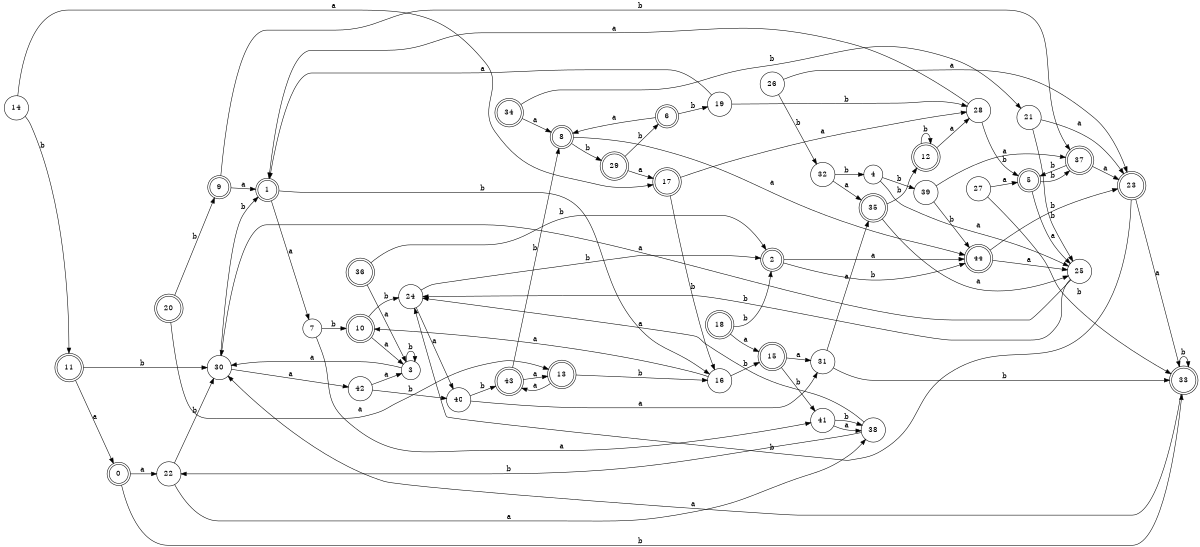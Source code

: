 digraph n36_2 {
__start0 [label="" shape="none"];

rankdir=LR;
size="8,5";

s0 [style="rounded,filled", color="black", fillcolor="white" shape="doublecircle", label="0"];
s1 [style="rounded,filled", color="black", fillcolor="white" shape="doublecircle", label="1"];
s2 [style="rounded,filled", color="black", fillcolor="white" shape="doublecircle", label="2"];
s3 [style="filled", color="black", fillcolor="white" shape="circle", label="3"];
s4 [style="filled", color="black", fillcolor="white" shape="circle", label="4"];
s5 [style="rounded,filled", color="black", fillcolor="white" shape="doublecircle", label="5"];
s6 [style="rounded,filled", color="black", fillcolor="white" shape="doublecircle", label="6"];
s7 [style="filled", color="black", fillcolor="white" shape="circle", label="7"];
s8 [style="rounded,filled", color="black", fillcolor="white" shape="doublecircle", label="8"];
s9 [style="rounded,filled", color="black", fillcolor="white" shape="doublecircle", label="9"];
s10 [style="rounded,filled", color="black", fillcolor="white" shape="doublecircle", label="10"];
s11 [style="rounded,filled", color="black", fillcolor="white" shape="doublecircle", label="11"];
s12 [style="rounded,filled", color="black", fillcolor="white" shape="doublecircle", label="12"];
s13 [style="rounded,filled", color="black", fillcolor="white" shape="doublecircle", label="13"];
s14 [style="filled", color="black", fillcolor="white" shape="circle", label="14"];
s15 [style="rounded,filled", color="black", fillcolor="white" shape="doublecircle", label="15"];
s16 [style="filled", color="black", fillcolor="white" shape="circle", label="16"];
s17 [style="rounded,filled", color="black", fillcolor="white" shape="doublecircle", label="17"];
s18 [style="rounded,filled", color="black", fillcolor="white" shape="doublecircle", label="18"];
s19 [style="filled", color="black", fillcolor="white" shape="circle", label="19"];
s20 [style="rounded,filled", color="black", fillcolor="white" shape="doublecircle", label="20"];
s21 [style="filled", color="black", fillcolor="white" shape="circle", label="21"];
s22 [style="filled", color="black", fillcolor="white" shape="circle", label="22"];
s23 [style="rounded,filled", color="black", fillcolor="white" shape="doublecircle", label="23"];
s24 [style="filled", color="black", fillcolor="white" shape="circle", label="24"];
s25 [style="filled", color="black", fillcolor="white" shape="circle", label="25"];
s26 [style="filled", color="black", fillcolor="white" shape="circle", label="26"];
s27 [style="filled", color="black", fillcolor="white" shape="circle", label="27"];
s28 [style="filled", color="black", fillcolor="white" shape="circle", label="28"];
s29 [style="rounded,filled", color="black", fillcolor="white" shape="doublecircle", label="29"];
s30 [style="filled", color="black", fillcolor="white" shape="circle", label="30"];
s31 [style="filled", color="black", fillcolor="white" shape="circle", label="31"];
s32 [style="filled", color="black", fillcolor="white" shape="circle", label="32"];
s33 [style="rounded,filled", color="black", fillcolor="white" shape="doublecircle", label="33"];
s34 [style="rounded,filled", color="black", fillcolor="white" shape="doublecircle", label="34"];
s35 [style="rounded,filled", color="black", fillcolor="white" shape="doublecircle", label="35"];
s36 [style="rounded,filled", color="black", fillcolor="white" shape="doublecircle", label="36"];
s37 [style="rounded,filled", color="black", fillcolor="white" shape="doublecircle", label="37"];
s38 [style="filled", color="black", fillcolor="white" shape="circle", label="38"];
s39 [style="filled", color="black", fillcolor="white" shape="circle", label="39"];
s40 [style="filled", color="black", fillcolor="white" shape="circle", label="40"];
s41 [style="filled", color="black", fillcolor="white" shape="circle", label="41"];
s42 [style="filled", color="black", fillcolor="white" shape="circle", label="42"];
s43 [style="rounded,filled", color="black", fillcolor="white" shape="doublecircle", label="43"];
s44 [style="rounded,filled", color="black", fillcolor="white" shape="doublecircle", label="44"];
s0 -> s22 [label="a"];
s0 -> s33 [label="b"];
s1 -> s7 [label="a"];
s1 -> s16 [label="b"];
s2 -> s44 [label="a"];
s2 -> s44 [label="b"];
s3 -> s30 [label="a"];
s3 -> s3 [label="b"];
s4 -> s25 [label="a"];
s4 -> s39 [label="b"];
s5 -> s25 [label="a"];
s5 -> s37 [label="b"];
s6 -> s8 [label="a"];
s6 -> s19 [label="b"];
s7 -> s41 [label="a"];
s7 -> s10 [label="b"];
s8 -> s44 [label="a"];
s8 -> s29 [label="b"];
s9 -> s1 [label="a"];
s9 -> s37 [label="b"];
s10 -> s3 [label="a"];
s10 -> s24 [label="b"];
s11 -> s0 [label="a"];
s11 -> s30 [label="b"];
s12 -> s28 [label="a"];
s12 -> s12 [label="b"];
s13 -> s43 [label="a"];
s13 -> s16 [label="b"];
s14 -> s17 [label="a"];
s14 -> s11 [label="b"];
s15 -> s31 [label="a"];
s15 -> s41 [label="b"];
s16 -> s10 [label="a"];
s16 -> s15 [label="b"];
s17 -> s28 [label="a"];
s17 -> s16 [label="b"];
s18 -> s15 [label="a"];
s18 -> s2 [label="b"];
s19 -> s1 [label="a"];
s19 -> s28 [label="b"];
s20 -> s13 [label="a"];
s20 -> s9 [label="b"];
s21 -> s23 [label="a"];
s21 -> s25 [label="b"];
s22 -> s38 [label="a"];
s22 -> s30 [label="b"];
s23 -> s33 [label="a"];
s23 -> s24 [label="b"];
s24 -> s40 [label="a"];
s24 -> s2 [label="b"];
s25 -> s30 [label="a"];
s25 -> s24 [label="b"];
s26 -> s23 [label="a"];
s26 -> s32 [label="b"];
s27 -> s5 [label="a"];
s27 -> s33 [label="b"];
s28 -> s1 [label="a"];
s28 -> s5 [label="b"];
s29 -> s17 [label="a"];
s29 -> s6 [label="b"];
s30 -> s42 [label="a"];
s30 -> s1 [label="b"];
s31 -> s35 [label="a"];
s31 -> s33 [label="b"];
s32 -> s35 [label="a"];
s32 -> s4 [label="b"];
s33 -> s30 [label="a"];
s33 -> s33 [label="b"];
s34 -> s8 [label="a"];
s34 -> s21 [label="b"];
s35 -> s25 [label="a"];
s35 -> s12 [label="b"];
s36 -> s3 [label="a"];
s36 -> s2 [label="b"];
s37 -> s23 [label="a"];
s37 -> s5 [label="b"];
s38 -> s24 [label="a"];
s38 -> s22 [label="b"];
s39 -> s37 [label="a"];
s39 -> s44 [label="b"];
s40 -> s31 [label="a"];
s40 -> s43 [label="b"];
s41 -> s38 [label="a"];
s41 -> s38 [label="b"];
s42 -> s3 [label="a"];
s42 -> s40 [label="b"];
s43 -> s13 [label="a"];
s43 -> s8 [label="b"];
s44 -> s25 [label="a"];
s44 -> s23 [label="b"];

}